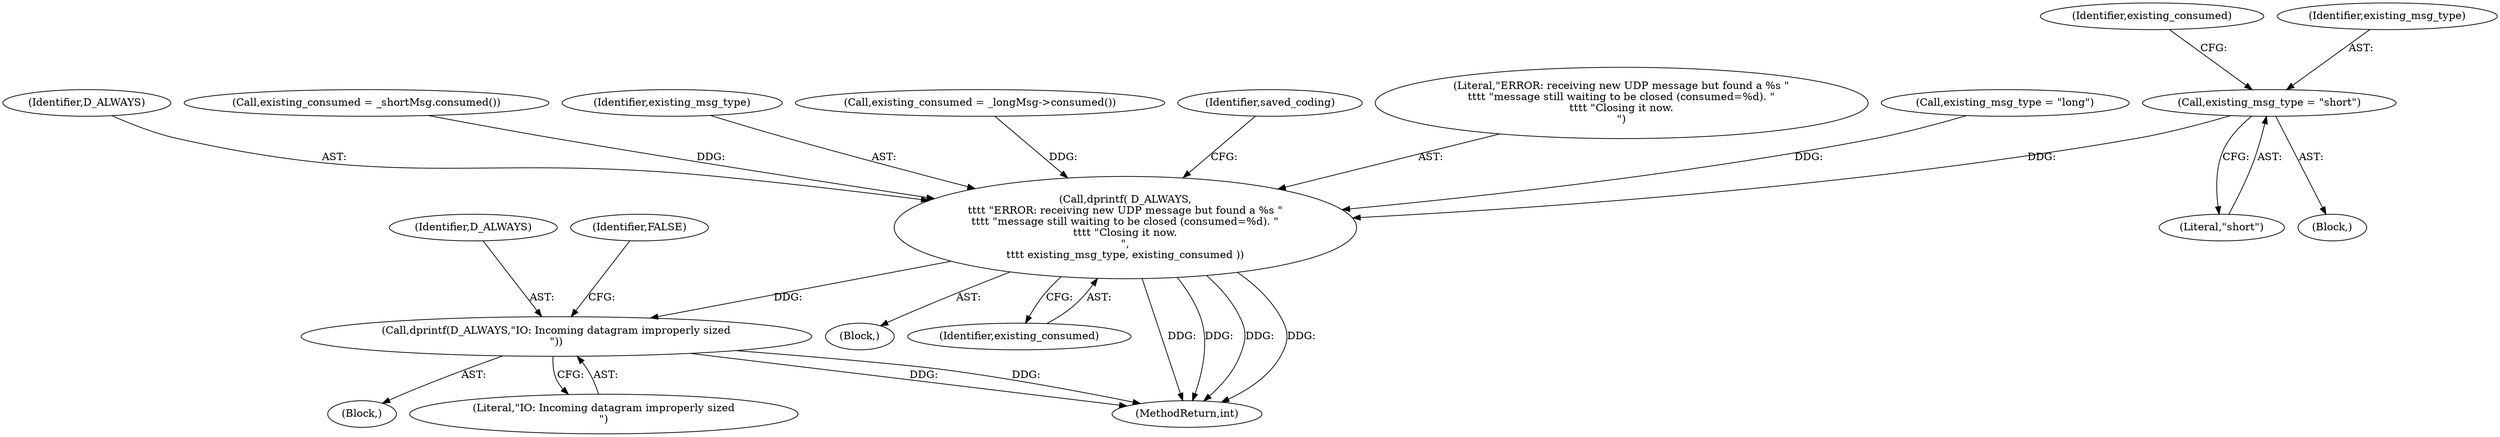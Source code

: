 digraph "0_htcondor_5e5571d1a431eb3c61977b6dd6ec90186ef79867_2@pointer" {
"1000140" [label="(Call,existing_msg_type = \"short\")"];
"1000146" [label="(Call,dprintf( D_ALWAYS,\n\t\t\t\t \"ERROR: receiving new UDP message but found a %s \"\n\t\t\t\t \"message still waiting to be closed (consumed=%d). \"\n\t\t\t\t \"Closing it now.\n\",\n\t\t\t\t existing_msg_type, existing_consumed ))"];
"1000218" [label="(Call,dprintf(D_ALWAYS,\"IO: Incoming datagram improperly sized\n\"))"];
"1000126" [label="(Block,)"];
"1000146" [label="(Call,dprintf( D_ALWAYS,\n\t\t\t\t \"ERROR: receiving new UDP message but found a %s \"\n\t\t\t\t \"message still waiting to be closed (consumed=%d). \"\n\t\t\t\t \"Closing it now.\n\",\n\t\t\t\t existing_msg_type, existing_consumed ))"];
"1000150" [label="(Identifier,existing_consumed)"];
"1000147" [label="(Identifier,D_ALWAYS)"];
"1000491" [label="(MethodReturn,int)"];
"1000144" [label="(Identifier,existing_consumed)"];
"1000142" [label="(Literal,\"short\")"];
"1000219" [label="(Identifier,D_ALWAYS)"];
"1000222" [label="(Identifier,FALSE)"];
"1000141" [label="(Identifier,existing_msg_type)"];
"1000143" [label="(Call,existing_consumed = _shortMsg.consumed())"];
"1000149" [label="(Identifier,existing_msg_type)"];
"1000140" [label="(Call,existing_msg_type = \"short\")"];
"1000135" [label="(Call,existing_consumed = _longMsg->consumed())"];
"1000153" [label="(Identifier,saved_coding)"];
"1000217" [label="(Block,)"];
"1000148" [label="(Literal,\"ERROR: receiving new UDP message but found a %s \"\n\t\t\t\t \"message still waiting to be closed (consumed=%d). \"\n\t\t\t\t \"Closing it now.\n\")"];
"1000139" [label="(Block,)"];
"1000220" [label="(Literal,\"IO: Incoming datagram improperly sized\n\")"];
"1000132" [label="(Call,existing_msg_type = \"long\")"];
"1000218" [label="(Call,dprintf(D_ALWAYS,\"IO: Incoming datagram improperly sized\n\"))"];
"1000140" -> "1000139"  [label="AST: "];
"1000140" -> "1000142"  [label="CFG: "];
"1000141" -> "1000140"  [label="AST: "];
"1000142" -> "1000140"  [label="AST: "];
"1000144" -> "1000140"  [label="CFG: "];
"1000140" -> "1000146"  [label="DDG: "];
"1000146" -> "1000126"  [label="AST: "];
"1000146" -> "1000150"  [label="CFG: "];
"1000147" -> "1000146"  [label="AST: "];
"1000148" -> "1000146"  [label="AST: "];
"1000149" -> "1000146"  [label="AST: "];
"1000150" -> "1000146"  [label="AST: "];
"1000153" -> "1000146"  [label="CFG: "];
"1000146" -> "1000491"  [label="DDG: "];
"1000146" -> "1000491"  [label="DDG: "];
"1000146" -> "1000491"  [label="DDG: "];
"1000146" -> "1000491"  [label="DDG: "];
"1000132" -> "1000146"  [label="DDG: "];
"1000143" -> "1000146"  [label="DDG: "];
"1000135" -> "1000146"  [label="DDG: "];
"1000146" -> "1000218"  [label="DDG: "];
"1000218" -> "1000217"  [label="AST: "];
"1000218" -> "1000220"  [label="CFG: "];
"1000219" -> "1000218"  [label="AST: "];
"1000220" -> "1000218"  [label="AST: "];
"1000222" -> "1000218"  [label="CFG: "];
"1000218" -> "1000491"  [label="DDG: "];
"1000218" -> "1000491"  [label="DDG: "];
}
